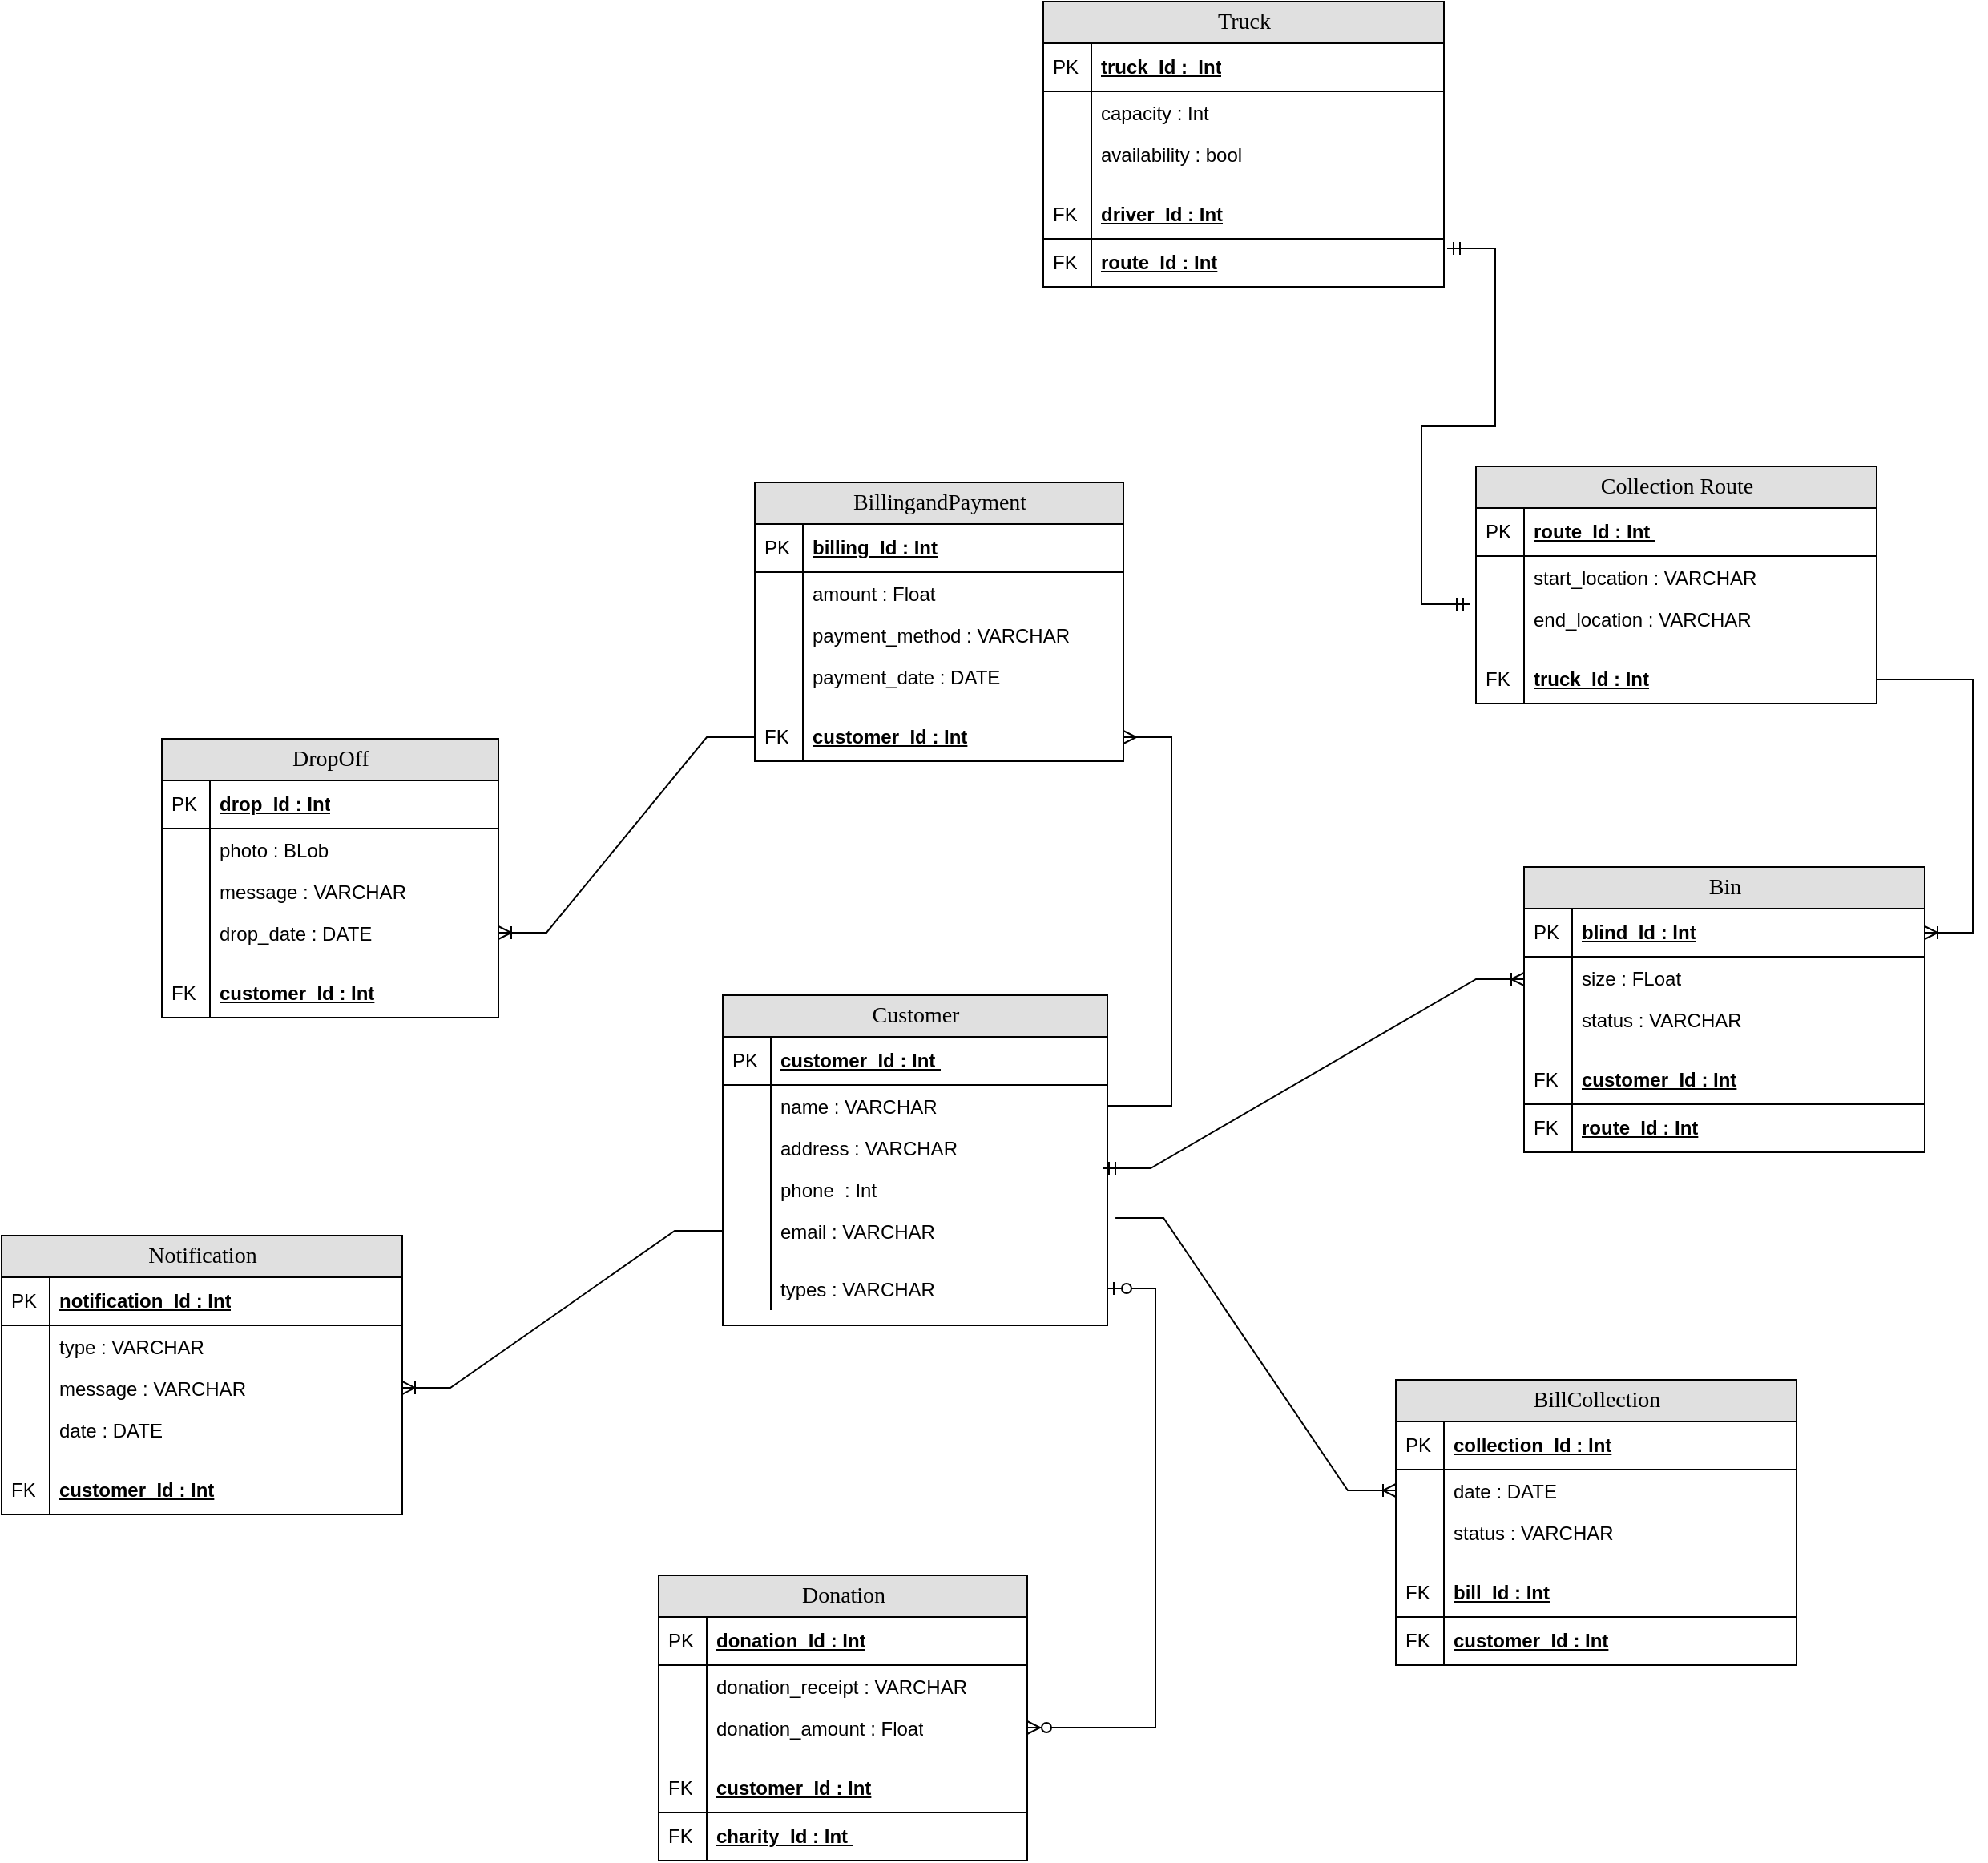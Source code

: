 <mxfile version="24.5.5" type="github">
  <diagram name="Page-1" id="e56a1550-8fbb-45ad-956c-1786394a9013">
    <mxGraphModel dx="1145" dy="1292" grid="1" gridSize="10" guides="1" tooltips="1" connect="1" arrows="1" fold="1" page="1" pageScale="1" pageWidth="1100" pageHeight="850" background="none" math="0" shadow="0">
      <root>
        <mxCell id="0" />
        <mxCell id="1" parent="0" />
        <mxCell id="2e49270ec7c68f3f-8" value="Donation" style="swimlane;html=1;fontStyle=0;childLayout=stackLayout;horizontal=1;startSize=26;fillColor=#e0e0e0;horizontalStack=0;resizeParent=1;resizeLast=0;collapsible=1;marginBottom=0;swimlaneFillColor=#ffffff;align=center;rounded=0;shadow=0;comic=0;labelBackgroundColor=none;strokeWidth=1;fontFamily=Verdana;fontSize=14;swimlaneLine=1;" parent="1" vertex="1">
          <mxGeometry x="1140" y="512" width="230" height="178" as="geometry" />
        </mxCell>
        <mxCell id="2e49270ec7c68f3f-9" value="donation_Id : Int" style="shape=partialRectangle;top=0;left=0;right=0;bottom=1;html=1;align=left;verticalAlign=middle;fillColor=none;spacingLeft=34;spacingRight=4;whiteSpace=wrap;overflow=hidden;rotatable=0;points=[[0,0.5],[1,0.5]];portConstraint=eastwest;dropTarget=0;fontStyle=5;" parent="2e49270ec7c68f3f-8" vertex="1">
          <mxGeometry y="26" width="230" height="30" as="geometry" />
        </mxCell>
        <mxCell id="2e49270ec7c68f3f-10" value="PK" style="shape=partialRectangle;top=0;left=0;bottom=0;html=1;fillColor=none;align=left;verticalAlign=middle;spacingLeft=4;spacingRight=4;whiteSpace=wrap;overflow=hidden;rotatable=0;points=[];portConstraint=eastwest;part=1;" parent="2e49270ec7c68f3f-9" vertex="1" connectable="0">
          <mxGeometry width="30" height="30" as="geometry" />
        </mxCell>
        <mxCell id="2e49270ec7c68f3f-11" value="donation_receipt : VARCHAR" style="shape=partialRectangle;top=0;left=0;right=0;bottom=0;html=1;align=left;verticalAlign=top;fillColor=none;spacingLeft=34;spacingRight=4;whiteSpace=wrap;overflow=hidden;rotatable=0;points=[[0,0.5],[1,0.5]];portConstraint=eastwest;dropTarget=0;" parent="2e49270ec7c68f3f-8" vertex="1">
          <mxGeometry y="56" width="230" height="26" as="geometry" />
        </mxCell>
        <mxCell id="2e49270ec7c68f3f-12" value="" style="shape=partialRectangle;top=0;left=0;bottom=0;html=1;fillColor=none;align=left;verticalAlign=top;spacingLeft=4;spacingRight=4;whiteSpace=wrap;overflow=hidden;rotatable=0;points=[];portConstraint=eastwest;part=1;" parent="2e49270ec7c68f3f-11" vertex="1" connectable="0">
          <mxGeometry width="30" height="26" as="geometry" />
        </mxCell>
        <mxCell id="2e49270ec7c68f3f-13" value="donation_amount : Float" style="shape=partialRectangle;top=0;left=0;right=0;bottom=0;html=1;align=left;verticalAlign=top;fillColor=none;spacingLeft=34;spacingRight=4;whiteSpace=wrap;overflow=hidden;rotatable=0;points=[[0,0.5],[1,0.5]];portConstraint=eastwest;dropTarget=0;" parent="2e49270ec7c68f3f-8" vertex="1">
          <mxGeometry y="82" width="230" height="26" as="geometry" />
        </mxCell>
        <mxCell id="2e49270ec7c68f3f-14" value="" style="shape=partialRectangle;top=0;left=0;bottom=0;html=1;fillColor=none;align=left;verticalAlign=top;spacingLeft=4;spacingRight=4;whiteSpace=wrap;overflow=hidden;rotatable=0;points=[];portConstraint=eastwest;part=1;" parent="2e49270ec7c68f3f-13" vertex="1" connectable="0">
          <mxGeometry width="30" height="26" as="geometry" />
        </mxCell>
        <mxCell id="2e49270ec7c68f3f-17" value="" style="shape=partialRectangle;top=0;left=0;right=0;bottom=0;html=1;align=left;verticalAlign=top;fillColor=none;spacingLeft=34;spacingRight=4;whiteSpace=wrap;overflow=hidden;rotatable=0;points=[[0,0.5],[1,0.5]];portConstraint=eastwest;dropTarget=0;" parent="2e49270ec7c68f3f-8" vertex="1">
          <mxGeometry y="108" width="230" height="10" as="geometry" />
        </mxCell>
        <mxCell id="2e49270ec7c68f3f-18" value="" style="shape=partialRectangle;top=0;left=0;bottom=0;html=1;fillColor=none;align=left;verticalAlign=top;spacingLeft=4;spacingRight=4;whiteSpace=wrap;overflow=hidden;rotatable=0;points=[];portConstraint=eastwest;part=1;" parent="2e49270ec7c68f3f-17" vertex="1" connectable="0">
          <mxGeometry width="30" height="10" as="geometry" />
        </mxCell>
        <mxCell id="yM8S6Dph4zKpKta7Ny1I-1" value="customer_Id : Int" style="shape=partialRectangle;top=0;left=0;right=0;bottom=1;html=1;align=left;verticalAlign=middle;fillColor=none;spacingLeft=34;spacingRight=4;whiteSpace=wrap;overflow=hidden;rotatable=0;points=[[0,0.5],[1,0.5]];portConstraint=eastwest;dropTarget=0;fontStyle=5;" parent="2e49270ec7c68f3f-8" vertex="1">
          <mxGeometry y="118" width="230" height="30" as="geometry" />
        </mxCell>
        <mxCell id="yM8S6Dph4zKpKta7Ny1I-2" value="FK" style="shape=partialRectangle;top=0;left=0;bottom=0;html=1;fillColor=none;align=left;verticalAlign=middle;spacingLeft=4;spacingRight=4;whiteSpace=wrap;overflow=hidden;rotatable=0;points=[];portConstraint=eastwest;part=1;" parent="yM8S6Dph4zKpKta7Ny1I-1" vertex="1" connectable="0">
          <mxGeometry width="30" height="30" as="geometry" />
        </mxCell>
        <mxCell id="yM8S6Dph4zKpKta7Ny1I-3" value="charity_Id : Int&amp;nbsp;" style="shape=partialRectangle;top=0;left=0;right=0;bottom=1;html=1;align=left;verticalAlign=middle;fillColor=none;spacingLeft=34;spacingRight=4;whiteSpace=wrap;overflow=hidden;rotatable=0;points=[[0,0.5],[1,0.5]];portConstraint=eastwest;dropTarget=0;fontStyle=5;" parent="2e49270ec7c68f3f-8" vertex="1">
          <mxGeometry y="148" width="230" height="30" as="geometry" />
        </mxCell>
        <mxCell id="yM8S6Dph4zKpKta7Ny1I-4" value="FK" style="shape=partialRectangle;top=0;left=0;bottom=0;html=1;fillColor=none;align=left;verticalAlign=middle;spacingLeft=4;spacingRight=4;whiteSpace=wrap;overflow=hidden;rotatable=0;points=[];portConstraint=eastwest;part=1;" parent="yM8S6Dph4zKpKta7Ny1I-3" vertex="1" connectable="0">
          <mxGeometry width="30" height="30" as="geometry" />
        </mxCell>
        <mxCell id="yM8S6Dph4zKpKta7Ny1I-20" value="Customer" style="swimlane;html=1;fontStyle=0;childLayout=stackLayout;horizontal=1;startSize=26;fillColor=#e0e0e0;horizontalStack=0;resizeParent=1;resizeLast=0;collapsible=1;marginBottom=0;swimlaneFillColor=#ffffff;align=center;rounded=0;shadow=0;comic=0;labelBackgroundColor=none;strokeWidth=1;fontFamily=Verdana;fontSize=14;swimlaneLine=1;" parent="1" vertex="1">
          <mxGeometry x="1180" y="150" width="240" height="206" as="geometry" />
        </mxCell>
        <mxCell id="yM8S6Dph4zKpKta7Ny1I-21" value="customer_Id : Int&amp;nbsp;" style="shape=partialRectangle;top=0;left=0;right=0;bottom=1;html=1;align=left;verticalAlign=middle;fillColor=none;spacingLeft=34;spacingRight=4;whiteSpace=wrap;overflow=hidden;rotatable=0;points=[[0,0.5],[1,0.5]];portConstraint=eastwest;dropTarget=0;fontStyle=5;" parent="yM8S6Dph4zKpKta7Ny1I-20" vertex="1">
          <mxGeometry y="26" width="240" height="30" as="geometry" />
        </mxCell>
        <mxCell id="yM8S6Dph4zKpKta7Ny1I-22" value="PK" style="shape=partialRectangle;top=0;left=0;bottom=0;html=1;fillColor=none;align=left;verticalAlign=middle;spacingLeft=4;spacingRight=4;whiteSpace=wrap;overflow=hidden;rotatable=0;points=[];portConstraint=eastwest;part=1;" parent="yM8S6Dph4zKpKta7Ny1I-21" vertex="1" connectable="0">
          <mxGeometry width="30" height="30" as="geometry" />
        </mxCell>
        <mxCell id="yM8S6Dph4zKpKta7Ny1I-23" value="name : VARCHAR" style="shape=partialRectangle;top=0;left=0;right=0;bottom=0;html=1;align=left;verticalAlign=top;fillColor=none;spacingLeft=34;spacingRight=4;whiteSpace=wrap;overflow=hidden;rotatable=0;points=[[0,0.5],[1,0.5]];portConstraint=eastwest;dropTarget=0;" parent="yM8S6Dph4zKpKta7Ny1I-20" vertex="1">
          <mxGeometry y="56" width="240" height="26" as="geometry" />
        </mxCell>
        <mxCell id="yM8S6Dph4zKpKta7Ny1I-24" value="" style="shape=partialRectangle;top=0;left=0;bottom=0;html=1;fillColor=none;align=left;verticalAlign=top;spacingLeft=4;spacingRight=4;whiteSpace=wrap;overflow=hidden;rotatable=0;points=[];portConstraint=eastwest;part=1;" parent="yM8S6Dph4zKpKta7Ny1I-23" vertex="1" connectable="0">
          <mxGeometry width="30" height="26" as="geometry" />
        </mxCell>
        <mxCell id="yM8S6Dph4zKpKta7Ny1I-25" value="address : VARCHAR" style="shape=partialRectangle;top=0;left=0;right=0;bottom=0;html=1;align=left;verticalAlign=top;fillColor=none;spacingLeft=34;spacingRight=4;whiteSpace=wrap;overflow=hidden;rotatable=0;points=[[0,0.5],[1,0.5]];portConstraint=eastwest;dropTarget=0;" parent="yM8S6Dph4zKpKta7Ny1I-20" vertex="1">
          <mxGeometry y="82" width="240" height="26" as="geometry" />
        </mxCell>
        <mxCell id="yM8S6Dph4zKpKta7Ny1I-26" value="" style="shape=partialRectangle;top=0;left=0;bottom=0;html=1;fillColor=none;align=left;verticalAlign=top;spacingLeft=4;spacingRight=4;whiteSpace=wrap;overflow=hidden;rotatable=0;points=[];portConstraint=eastwest;part=1;" parent="yM8S6Dph4zKpKta7Ny1I-25" vertex="1" connectable="0">
          <mxGeometry width="30" height="26" as="geometry" />
        </mxCell>
        <mxCell id="yM8S6Dph4zKpKta7Ny1I-33" value="phone&amp;nbsp; : Int" style="shape=partialRectangle;top=0;left=0;right=0;bottom=0;html=1;align=left;verticalAlign=top;fillColor=none;spacingLeft=34;spacingRight=4;whiteSpace=wrap;overflow=hidden;rotatable=0;points=[[0,0.5],[1,0.5]];portConstraint=eastwest;dropTarget=0;" parent="yM8S6Dph4zKpKta7Ny1I-20" vertex="1">
          <mxGeometry y="108" width="240" height="26" as="geometry" />
        </mxCell>
        <mxCell id="yM8S6Dph4zKpKta7Ny1I-34" value="" style="shape=partialRectangle;top=0;left=0;bottom=0;html=1;fillColor=none;align=left;verticalAlign=top;spacingLeft=4;spacingRight=4;whiteSpace=wrap;overflow=hidden;rotatable=0;points=[];portConstraint=eastwest;part=1;" parent="yM8S6Dph4zKpKta7Ny1I-33" vertex="1" connectable="0">
          <mxGeometry width="30" height="26" as="geometry" />
        </mxCell>
        <mxCell id="yM8S6Dph4zKpKta7Ny1I-35" value="email : VARCHAR" style="shape=partialRectangle;top=0;left=0;right=0;bottom=0;html=1;align=left;verticalAlign=top;fillColor=none;spacingLeft=34;spacingRight=4;whiteSpace=wrap;overflow=hidden;rotatable=0;points=[[0,0.5],[1,0.5]];portConstraint=eastwest;dropTarget=0;" parent="yM8S6Dph4zKpKta7Ny1I-20" vertex="1">
          <mxGeometry y="134" width="240" height="26" as="geometry" />
        </mxCell>
        <mxCell id="yM8S6Dph4zKpKta7Ny1I-36" value="" style="shape=partialRectangle;top=0;left=0;bottom=0;html=1;fillColor=none;align=left;verticalAlign=top;spacingLeft=4;spacingRight=4;whiteSpace=wrap;overflow=hidden;rotatable=0;points=[];portConstraint=eastwest;part=1;" parent="yM8S6Dph4zKpKta7Ny1I-35" vertex="1" connectable="0">
          <mxGeometry width="30" height="26" as="geometry" />
        </mxCell>
        <mxCell id="yM8S6Dph4zKpKta7Ny1I-27" value="" style="shape=partialRectangle;top=0;left=0;right=0;bottom=0;html=1;align=left;verticalAlign=top;fillColor=none;spacingLeft=34;spacingRight=4;whiteSpace=wrap;overflow=hidden;rotatable=0;points=[[0,0.5],[1,0.5]];portConstraint=eastwest;dropTarget=0;" parent="yM8S6Dph4zKpKta7Ny1I-20" vertex="1">
          <mxGeometry y="160" width="240" height="10" as="geometry" />
        </mxCell>
        <mxCell id="yM8S6Dph4zKpKta7Ny1I-28" value="" style="shape=partialRectangle;top=0;left=0;bottom=0;html=1;fillColor=none;align=left;verticalAlign=top;spacingLeft=4;spacingRight=4;whiteSpace=wrap;overflow=hidden;rotatable=0;points=[];portConstraint=eastwest;part=1;" parent="yM8S6Dph4zKpKta7Ny1I-27" vertex="1" connectable="0">
          <mxGeometry width="30" height="10" as="geometry" />
        </mxCell>
        <mxCell id="yM8S6Dph4zKpKta7Ny1I-37" value="types : VARCHAR" style="shape=partialRectangle;top=0;left=0;right=0;bottom=0;html=1;align=left;verticalAlign=top;fillColor=none;spacingLeft=34;spacingRight=4;whiteSpace=wrap;overflow=hidden;rotatable=0;points=[[0,0.5],[1,0.5]];portConstraint=eastwest;dropTarget=0;" parent="yM8S6Dph4zKpKta7Ny1I-20" vertex="1">
          <mxGeometry y="170" width="240" height="26" as="geometry" />
        </mxCell>
        <mxCell id="yM8S6Dph4zKpKta7Ny1I-38" value="" style="shape=partialRectangle;top=0;left=0;bottom=0;html=1;fillColor=none;align=left;verticalAlign=top;spacingLeft=4;spacingRight=4;whiteSpace=wrap;overflow=hidden;rotatable=0;points=[];portConstraint=eastwest;part=1;" parent="yM8S6Dph4zKpKta7Ny1I-37" vertex="1" connectable="0">
          <mxGeometry width="30" height="26" as="geometry" />
        </mxCell>
        <mxCell id="yM8S6Dph4zKpKta7Ny1I-39" value="Collection Route" style="swimlane;html=1;fontStyle=0;childLayout=stackLayout;horizontal=1;startSize=26;fillColor=#e0e0e0;horizontalStack=0;resizeParent=1;resizeLast=0;collapsible=1;marginBottom=0;swimlaneFillColor=#ffffff;align=center;rounded=0;shadow=0;comic=0;labelBackgroundColor=none;strokeWidth=1;fontFamily=Verdana;fontSize=14;swimlaneLine=1;" parent="1" vertex="1">
          <mxGeometry x="1650" y="-180" width="250" height="148" as="geometry" />
        </mxCell>
        <mxCell id="yM8S6Dph4zKpKta7Ny1I-40" value="route_Id : Int&amp;nbsp;" style="shape=partialRectangle;top=0;left=0;right=0;bottom=1;html=1;align=left;verticalAlign=middle;fillColor=none;spacingLeft=34;spacingRight=4;whiteSpace=wrap;overflow=hidden;rotatable=0;points=[[0,0.5],[1,0.5]];portConstraint=eastwest;dropTarget=0;fontStyle=5;" parent="yM8S6Dph4zKpKta7Ny1I-39" vertex="1">
          <mxGeometry y="26" width="250" height="30" as="geometry" />
        </mxCell>
        <mxCell id="yM8S6Dph4zKpKta7Ny1I-41" value="PK" style="shape=partialRectangle;top=0;left=0;bottom=0;html=1;fillColor=none;align=left;verticalAlign=middle;spacingLeft=4;spacingRight=4;whiteSpace=wrap;overflow=hidden;rotatable=0;points=[];portConstraint=eastwest;part=1;" parent="yM8S6Dph4zKpKta7Ny1I-40" vertex="1" connectable="0">
          <mxGeometry width="30" height="30" as="geometry" />
        </mxCell>
        <mxCell id="yM8S6Dph4zKpKta7Ny1I-42" value="start_location : VARCHAR" style="shape=partialRectangle;top=0;left=0;right=0;bottom=0;html=1;align=left;verticalAlign=top;fillColor=none;spacingLeft=34;spacingRight=4;whiteSpace=wrap;overflow=hidden;rotatable=0;points=[[0,0.5],[1,0.5]];portConstraint=eastwest;dropTarget=0;" parent="yM8S6Dph4zKpKta7Ny1I-39" vertex="1">
          <mxGeometry y="56" width="250" height="26" as="geometry" />
        </mxCell>
        <mxCell id="yM8S6Dph4zKpKta7Ny1I-43" value="" style="shape=partialRectangle;top=0;left=0;bottom=0;html=1;fillColor=none;align=left;verticalAlign=top;spacingLeft=4;spacingRight=4;whiteSpace=wrap;overflow=hidden;rotatable=0;points=[];portConstraint=eastwest;part=1;" parent="yM8S6Dph4zKpKta7Ny1I-42" vertex="1" connectable="0">
          <mxGeometry width="30" height="26" as="geometry" />
        </mxCell>
        <mxCell id="yM8S6Dph4zKpKta7Ny1I-44" value="end_location : VARCHAR" style="shape=partialRectangle;top=0;left=0;right=0;bottom=0;html=1;align=left;verticalAlign=top;fillColor=none;spacingLeft=34;spacingRight=4;whiteSpace=wrap;overflow=hidden;rotatable=0;points=[[0,0.5],[1,0.5]];portConstraint=eastwest;dropTarget=0;" parent="yM8S6Dph4zKpKta7Ny1I-39" vertex="1">
          <mxGeometry y="82" width="250" height="26" as="geometry" />
        </mxCell>
        <mxCell id="yM8S6Dph4zKpKta7Ny1I-45" value="" style="shape=partialRectangle;top=0;left=0;bottom=0;html=1;fillColor=none;align=left;verticalAlign=top;spacingLeft=4;spacingRight=4;whiteSpace=wrap;overflow=hidden;rotatable=0;points=[];portConstraint=eastwest;part=1;" parent="yM8S6Dph4zKpKta7Ny1I-44" vertex="1" connectable="0">
          <mxGeometry width="30" height="26" as="geometry" />
        </mxCell>
        <mxCell id="yM8S6Dph4zKpKta7Ny1I-50" value="" style="shape=partialRectangle;top=0;left=0;right=0;bottom=0;html=1;align=left;verticalAlign=top;fillColor=none;spacingLeft=34;spacingRight=4;whiteSpace=wrap;overflow=hidden;rotatable=0;points=[[0,0.5],[1,0.5]];portConstraint=eastwest;dropTarget=0;" parent="yM8S6Dph4zKpKta7Ny1I-39" vertex="1">
          <mxGeometry y="108" width="250" height="10" as="geometry" />
        </mxCell>
        <mxCell id="yM8S6Dph4zKpKta7Ny1I-51" value="" style="shape=partialRectangle;top=0;left=0;bottom=0;html=1;fillColor=none;align=left;verticalAlign=top;spacingLeft=4;spacingRight=4;whiteSpace=wrap;overflow=hidden;rotatable=0;points=[];portConstraint=eastwest;part=1;" parent="yM8S6Dph4zKpKta7Ny1I-50" vertex="1" connectable="0">
          <mxGeometry width="30" height="10" as="geometry" />
        </mxCell>
        <mxCell id="yM8S6Dph4zKpKta7Ny1I-54" value="truck_Id : Int" style="shape=partialRectangle;top=0;left=0;right=0;bottom=1;html=1;align=left;verticalAlign=middle;fillColor=none;spacingLeft=34;spacingRight=4;whiteSpace=wrap;overflow=hidden;rotatable=0;points=[[0,0.5],[1,0.5]];portConstraint=eastwest;dropTarget=0;fontStyle=5;" parent="yM8S6Dph4zKpKta7Ny1I-39" vertex="1">
          <mxGeometry y="118" width="250" height="30" as="geometry" />
        </mxCell>
        <mxCell id="yM8S6Dph4zKpKta7Ny1I-55" value="FK" style="shape=partialRectangle;top=0;left=0;bottom=0;html=1;fillColor=none;align=left;verticalAlign=middle;spacingLeft=4;spacingRight=4;whiteSpace=wrap;overflow=hidden;rotatable=0;points=[];portConstraint=eastwest;part=1;" parent="yM8S6Dph4zKpKta7Ny1I-54" vertex="1" connectable="0">
          <mxGeometry width="30" height="30" as="geometry" />
        </mxCell>
        <mxCell id="yM8S6Dph4zKpKta7Ny1I-56" value="Truck" style="swimlane;html=1;fontStyle=0;childLayout=stackLayout;horizontal=1;startSize=26;fillColor=#e0e0e0;horizontalStack=0;resizeParent=1;resizeLast=0;collapsible=1;marginBottom=0;swimlaneFillColor=#ffffff;align=center;rounded=0;shadow=0;comic=0;labelBackgroundColor=none;strokeWidth=1;fontFamily=Verdana;fontSize=14;swimlaneLine=1;" parent="1" vertex="1">
          <mxGeometry x="1380" y="-470" width="250" height="178" as="geometry" />
        </mxCell>
        <mxCell id="yM8S6Dph4zKpKta7Ny1I-57" value="truck_Id :&amp;nbsp; Int" style="shape=partialRectangle;top=0;left=0;right=0;bottom=1;html=1;align=left;verticalAlign=middle;fillColor=none;spacingLeft=34;spacingRight=4;whiteSpace=wrap;overflow=hidden;rotatable=0;points=[[0,0.5],[1,0.5]];portConstraint=eastwest;dropTarget=0;fontStyle=5;" parent="yM8S6Dph4zKpKta7Ny1I-56" vertex="1">
          <mxGeometry y="26" width="250" height="30" as="geometry" />
        </mxCell>
        <mxCell id="yM8S6Dph4zKpKta7Ny1I-58" value="PK" style="shape=partialRectangle;top=0;left=0;bottom=0;html=1;fillColor=none;align=left;verticalAlign=middle;spacingLeft=4;spacingRight=4;whiteSpace=wrap;overflow=hidden;rotatable=0;points=[];portConstraint=eastwest;part=1;" parent="yM8S6Dph4zKpKta7Ny1I-57" vertex="1" connectable="0">
          <mxGeometry width="30" height="30" as="geometry" />
        </mxCell>
        <mxCell id="yM8S6Dph4zKpKta7Ny1I-59" value="capacity : Int&amp;nbsp;" style="shape=partialRectangle;top=0;left=0;right=0;bottom=0;html=1;align=left;verticalAlign=top;fillColor=none;spacingLeft=34;spacingRight=4;whiteSpace=wrap;overflow=hidden;rotatable=0;points=[[0,0.5],[1,0.5]];portConstraint=eastwest;dropTarget=0;" parent="yM8S6Dph4zKpKta7Ny1I-56" vertex="1">
          <mxGeometry y="56" width="250" height="26" as="geometry" />
        </mxCell>
        <mxCell id="yM8S6Dph4zKpKta7Ny1I-60" value="" style="shape=partialRectangle;top=0;left=0;bottom=0;html=1;fillColor=none;align=left;verticalAlign=top;spacingLeft=4;spacingRight=4;whiteSpace=wrap;overflow=hidden;rotatable=0;points=[];portConstraint=eastwest;part=1;" parent="yM8S6Dph4zKpKta7Ny1I-59" vertex="1" connectable="0">
          <mxGeometry width="30" height="26" as="geometry" />
        </mxCell>
        <mxCell id="yM8S6Dph4zKpKta7Ny1I-61" value="availability : bool" style="shape=partialRectangle;top=0;left=0;right=0;bottom=0;html=1;align=left;verticalAlign=top;fillColor=none;spacingLeft=34;spacingRight=4;whiteSpace=wrap;overflow=hidden;rotatable=0;points=[[0,0.5],[1,0.5]];portConstraint=eastwest;dropTarget=0;" parent="yM8S6Dph4zKpKta7Ny1I-56" vertex="1">
          <mxGeometry y="82" width="250" height="26" as="geometry" />
        </mxCell>
        <mxCell id="yM8S6Dph4zKpKta7Ny1I-62" value="" style="shape=partialRectangle;top=0;left=0;bottom=0;html=1;fillColor=none;align=left;verticalAlign=top;spacingLeft=4;spacingRight=4;whiteSpace=wrap;overflow=hidden;rotatable=0;points=[];portConstraint=eastwest;part=1;" parent="yM8S6Dph4zKpKta7Ny1I-61" vertex="1" connectable="0">
          <mxGeometry width="30" height="26" as="geometry" />
        </mxCell>
        <mxCell id="yM8S6Dph4zKpKta7Ny1I-67" value="" style="shape=partialRectangle;top=0;left=0;right=0;bottom=0;html=1;align=left;verticalAlign=top;fillColor=none;spacingLeft=34;spacingRight=4;whiteSpace=wrap;overflow=hidden;rotatable=0;points=[[0,0.5],[1,0.5]];portConstraint=eastwest;dropTarget=0;" parent="yM8S6Dph4zKpKta7Ny1I-56" vertex="1">
          <mxGeometry y="108" width="250" height="10" as="geometry" />
        </mxCell>
        <mxCell id="yM8S6Dph4zKpKta7Ny1I-68" value="" style="shape=partialRectangle;top=0;left=0;bottom=0;html=1;fillColor=none;align=left;verticalAlign=top;spacingLeft=4;spacingRight=4;whiteSpace=wrap;overflow=hidden;rotatable=0;points=[];portConstraint=eastwest;part=1;" parent="yM8S6Dph4zKpKta7Ny1I-67" vertex="1" connectable="0">
          <mxGeometry width="30" height="10" as="geometry" />
        </mxCell>
        <mxCell id="yM8S6Dph4zKpKta7Ny1I-71" value="driver_Id : Int" style="shape=partialRectangle;top=0;left=0;right=0;bottom=1;html=1;align=left;verticalAlign=middle;fillColor=none;spacingLeft=34;spacingRight=4;whiteSpace=wrap;overflow=hidden;rotatable=0;points=[[0,0.5],[1,0.5]];portConstraint=eastwest;dropTarget=0;fontStyle=5;" parent="yM8S6Dph4zKpKta7Ny1I-56" vertex="1">
          <mxGeometry y="118" width="250" height="30" as="geometry" />
        </mxCell>
        <mxCell id="yM8S6Dph4zKpKta7Ny1I-72" value="FK" style="shape=partialRectangle;top=0;left=0;bottom=0;html=1;fillColor=none;align=left;verticalAlign=middle;spacingLeft=4;spacingRight=4;whiteSpace=wrap;overflow=hidden;rotatable=0;points=[];portConstraint=eastwest;part=1;" parent="yM8S6Dph4zKpKta7Ny1I-71" vertex="1" connectable="0">
          <mxGeometry width="30" height="30" as="geometry" />
        </mxCell>
        <mxCell id="yM8S6Dph4zKpKta7Ny1I-73" value="route_Id : Int" style="shape=partialRectangle;top=0;left=0;right=0;bottom=1;html=1;align=left;verticalAlign=middle;fillColor=none;spacingLeft=34;spacingRight=4;whiteSpace=wrap;overflow=hidden;rotatable=0;points=[[0,0.5],[1,0.5]];portConstraint=eastwest;dropTarget=0;fontStyle=5;" parent="yM8S6Dph4zKpKta7Ny1I-56" vertex="1">
          <mxGeometry y="148" width="250" height="30" as="geometry" />
        </mxCell>
        <mxCell id="yM8S6Dph4zKpKta7Ny1I-74" value="FK" style="shape=partialRectangle;top=0;left=0;bottom=0;html=1;fillColor=none;align=left;verticalAlign=middle;spacingLeft=4;spacingRight=4;whiteSpace=wrap;overflow=hidden;rotatable=0;points=[];portConstraint=eastwest;part=1;" parent="yM8S6Dph4zKpKta7Ny1I-73" vertex="1" connectable="0">
          <mxGeometry width="30" height="30" as="geometry" />
        </mxCell>
        <mxCell id="yM8S6Dph4zKpKta7Ny1I-75" value="DropOff" style="swimlane;html=1;fontStyle=0;childLayout=stackLayout;horizontal=1;startSize=26;fillColor=#e0e0e0;horizontalStack=0;resizeParent=1;resizeLast=0;collapsible=1;marginBottom=0;swimlaneFillColor=#ffffff;align=center;rounded=0;shadow=0;comic=0;labelBackgroundColor=none;strokeWidth=1;fontFamily=Verdana;fontSize=14;swimlaneLine=1;" parent="1" vertex="1">
          <mxGeometry x="830" y="-10" width="210" height="174" as="geometry" />
        </mxCell>
        <mxCell id="yM8S6Dph4zKpKta7Ny1I-76" value="drop_Id : Int" style="shape=partialRectangle;top=0;left=0;right=0;bottom=1;html=1;align=left;verticalAlign=middle;fillColor=none;spacingLeft=34;spacingRight=4;whiteSpace=wrap;overflow=hidden;rotatable=0;points=[[0,0.5],[1,0.5]];portConstraint=eastwest;dropTarget=0;fontStyle=5;" parent="yM8S6Dph4zKpKta7Ny1I-75" vertex="1">
          <mxGeometry y="26" width="210" height="30" as="geometry" />
        </mxCell>
        <mxCell id="yM8S6Dph4zKpKta7Ny1I-77" value="PK" style="shape=partialRectangle;top=0;left=0;bottom=0;html=1;fillColor=none;align=left;verticalAlign=middle;spacingLeft=4;spacingRight=4;whiteSpace=wrap;overflow=hidden;rotatable=0;points=[];portConstraint=eastwest;part=1;" parent="yM8S6Dph4zKpKta7Ny1I-76" vertex="1" connectable="0">
          <mxGeometry width="30" height="30" as="geometry" />
        </mxCell>
        <mxCell id="yM8S6Dph4zKpKta7Ny1I-78" value="photo : BLob" style="shape=partialRectangle;top=0;left=0;right=0;bottom=0;html=1;align=left;verticalAlign=top;fillColor=none;spacingLeft=34;spacingRight=4;whiteSpace=wrap;overflow=hidden;rotatable=0;points=[[0,0.5],[1,0.5]];portConstraint=eastwest;dropTarget=0;" parent="yM8S6Dph4zKpKta7Ny1I-75" vertex="1">
          <mxGeometry y="56" width="210" height="26" as="geometry" />
        </mxCell>
        <mxCell id="yM8S6Dph4zKpKta7Ny1I-79" value="" style="shape=partialRectangle;top=0;left=0;bottom=0;html=1;fillColor=none;align=left;verticalAlign=top;spacingLeft=4;spacingRight=4;whiteSpace=wrap;overflow=hidden;rotatable=0;points=[];portConstraint=eastwest;part=1;" parent="yM8S6Dph4zKpKta7Ny1I-78" vertex="1" connectable="0">
          <mxGeometry width="30" height="26" as="geometry" />
        </mxCell>
        <mxCell id="yM8S6Dph4zKpKta7Ny1I-80" value="message : VARCHAR" style="shape=partialRectangle;top=0;left=0;right=0;bottom=0;html=1;align=left;verticalAlign=top;fillColor=none;spacingLeft=34;spacingRight=4;whiteSpace=wrap;overflow=hidden;rotatable=0;points=[[0,0.5],[1,0.5]];portConstraint=eastwest;dropTarget=0;" parent="yM8S6Dph4zKpKta7Ny1I-75" vertex="1">
          <mxGeometry y="82" width="210" height="26" as="geometry" />
        </mxCell>
        <mxCell id="yM8S6Dph4zKpKta7Ny1I-81" value="" style="shape=partialRectangle;top=0;left=0;bottom=0;html=1;fillColor=none;align=left;verticalAlign=top;spacingLeft=4;spacingRight=4;whiteSpace=wrap;overflow=hidden;rotatable=0;points=[];portConstraint=eastwest;part=1;" parent="yM8S6Dph4zKpKta7Ny1I-80" vertex="1" connectable="0">
          <mxGeometry width="30" height="26" as="geometry" />
        </mxCell>
        <mxCell id="yM8S6Dph4zKpKta7Ny1I-88" value="drop_date : DATE" style="shape=partialRectangle;top=0;left=0;right=0;bottom=0;html=1;align=left;verticalAlign=top;fillColor=none;spacingLeft=34;spacingRight=4;whiteSpace=wrap;overflow=hidden;rotatable=0;points=[[0,0.5],[1,0.5]];portConstraint=eastwest;dropTarget=0;" parent="yM8S6Dph4zKpKta7Ny1I-75" vertex="1">
          <mxGeometry y="108" width="210" height="26" as="geometry" />
        </mxCell>
        <mxCell id="yM8S6Dph4zKpKta7Ny1I-89" value="" style="shape=partialRectangle;top=0;left=0;bottom=0;html=1;fillColor=none;align=left;verticalAlign=top;spacingLeft=4;spacingRight=4;whiteSpace=wrap;overflow=hidden;rotatable=0;points=[];portConstraint=eastwest;part=1;" parent="yM8S6Dph4zKpKta7Ny1I-88" vertex="1" connectable="0">
          <mxGeometry width="30" height="26" as="geometry" />
        </mxCell>
        <mxCell id="yM8S6Dph4zKpKta7Ny1I-82" value="" style="shape=partialRectangle;top=0;left=0;right=0;bottom=0;html=1;align=left;verticalAlign=top;fillColor=none;spacingLeft=34;spacingRight=4;whiteSpace=wrap;overflow=hidden;rotatable=0;points=[[0,0.5],[1,0.5]];portConstraint=eastwest;dropTarget=0;" parent="yM8S6Dph4zKpKta7Ny1I-75" vertex="1">
          <mxGeometry y="134" width="210" height="10" as="geometry" />
        </mxCell>
        <mxCell id="yM8S6Dph4zKpKta7Ny1I-83" value="" style="shape=partialRectangle;top=0;left=0;bottom=0;html=1;fillColor=none;align=left;verticalAlign=top;spacingLeft=4;spacingRight=4;whiteSpace=wrap;overflow=hidden;rotatable=0;points=[];portConstraint=eastwest;part=1;" parent="yM8S6Dph4zKpKta7Ny1I-82" vertex="1" connectable="0">
          <mxGeometry width="30" height="10" as="geometry" />
        </mxCell>
        <mxCell id="yM8S6Dph4zKpKta7Ny1I-84" value="customer_Id : Int" style="shape=partialRectangle;top=0;left=0;right=0;bottom=1;html=1;align=left;verticalAlign=middle;fillColor=none;spacingLeft=34;spacingRight=4;whiteSpace=wrap;overflow=hidden;rotatable=0;points=[[0,0.5],[1,0.5]];portConstraint=eastwest;dropTarget=0;fontStyle=5;" parent="yM8S6Dph4zKpKta7Ny1I-75" vertex="1">
          <mxGeometry y="144" width="210" height="30" as="geometry" />
        </mxCell>
        <mxCell id="yM8S6Dph4zKpKta7Ny1I-85" value="FK" style="shape=partialRectangle;top=0;left=0;bottom=0;html=1;fillColor=none;align=left;verticalAlign=middle;spacingLeft=4;spacingRight=4;whiteSpace=wrap;overflow=hidden;rotatable=0;points=[];portConstraint=eastwest;part=1;" parent="yM8S6Dph4zKpKta7Ny1I-84" vertex="1" connectable="0">
          <mxGeometry width="30" height="30" as="geometry" />
        </mxCell>
        <mxCell id="yM8S6Dph4zKpKta7Ny1I-90" value="Bin" style="swimlane;html=1;fontStyle=0;childLayout=stackLayout;horizontal=1;startSize=26;fillColor=#e0e0e0;horizontalStack=0;resizeParent=1;resizeLast=0;collapsible=1;marginBottom=0;swimlaneFillColor=#ffffff;align=center;rounded=0;shadow=0;comic=0;labelBackgroundColor=none;strokeWidth=1;fontFamily=Verdana;fontSize=14;swimlaneLine=1;" parent="1" vertex="1">
          <mxGeometry x="1680" y="70" width="250" height="178" as="geometry" />
        </mxCell>
        <mxCell id="yM8S6Dph4zKpKta7Ny1I-91" value="blind_Id : Int" style="shape=partialRectangle;top=0;left=0;right=0;bottom=1;html=1;align=left;verticalAlign=middle;fillColor=none;spacingLeft=34;spacingRight=4;whiteSpace=wrap;overflow=hidden;rotatable=0;points=[[0,0.5],[1,0.5]];portConstraint=eastwest;dropTarget=0;fontStyle=5;" parent="yM8S6Dph4zKpKta7Ny1I-90" vertex="1">
          <mxGeometry y="26" width="250" height="30" as="geometry" />
        </mxCell>
        <mxCell id="yM8S6Dph4zKpKta7Ny1I-92" value="PK" style="shape=partialRectangle;top=0;left=0;bottom=0;html=1;fillColor=none;align=left;verticalAlign=middle;spacingLeft=4;spacingRight=4;whiteSpace=wrap;overflow=hidden;rotatable=0;points=[];portConstraint=eastwest;part=1;" parent="yM8S6Dph4zKpKta7Ny1I-91" vertex="1" connectable="0">
          <mxGeometry width="30" height="30" as="geometry" />
        </mxCell>
        <mxCell id="yM8S6Dph4zKpKta7Ny1I-93" value="size : FLoat" style="shape=partialRectangle;top=0;left=0;right=0;bottom=0;html=1;align=left;verticalAlign=top;fillColor=none;spacingLeft=34;spacingRight=4;whiteSpace=wrap;overflow=hidden;rotatable=0;points=[[0,0.5],[1,0.5]];portConstraint=eastwest;dropTarget=0;" parent="yM8S6Dph4zKpKta7Ny1I-90" vertex="1">
          <mxGeometry y="56" width="250" height="26" as="geometry" />
        </mxCell>
        <mxCell id="yM8S6Dph4zKpKta7Ny1I-94" value="" style="shape=partialRectangle;top=0;left=0;bottom=0;html=1;fillColor=none;align=left;verticalAlign=top;spacingLeft=4;spacingRight=4;whiteSpace=wrap;overflow=hidden;rotatable=0;points=[];portConstraint=eastwest;part=1;" parent="yM8S6Dph4zKpKta7Ny1I-93" vertex="1" connectable="0">
          <mxGeometry width="30" height="26" as="geometry" />
        </mxCell>
        <mxCell id="yM8S6Dph4zKpKta7Ny1I-95" value="status : VARCHAR" style="shape=partialRectangle;top=0;left=0;right=0;bottom=0;html=1;align=left;verticalAlign=top;fillColor=none;spacingLeft=34;spacingRight=4;whiteSpace=wrap;overflow=hidden;rotatable=0;points=[[0,0.5],[1,0.5]];portConstraint=eastwest;dropTarget=0;" parent="yM8S6Dph4zKpKta7Ny1I-90" vertex="1">
          <mxGeometry y="82" width="250" height="26" as="geometry" />
        </mxCell>
        <mxCell id="yM8S6Dph4zKpKta7Ny1I-96" value="" style="shape=partialRectangle;top=0;left=0;bottom=0;html=1;fillColor=none;align=left;verticalAlign=top;spacingLeft=4;spacingRight=4;whiteSpace=wrap;overflow=hidden;rotatable=0;points=[];portConstraint=eastwest;part=1;" parent="yM8S6Dph4zKpKta7Ny1I-95" vertex="1" connectable="0">
          <mxGeometry width="30" height="26" as="geometry" />
        </mxCell>
        <mxCell id="yM8S6Dph4zKpKta7Ny1I-99" value="" style="shape=partialRectangle;top=0;left=0;right=0;bottom=0;html=1;align=left;verticalAlign=top;fillColor=none;spacingLeft=34;spacingRight=4;whiteSpace=wrap;overflow=hidden;rotatable=0;points=[[0,0.5],[1,0.5]];portConstraint=eastwest;dropTarget=0;" parent="yM8S6Dph4zKpKta7Ny1I-90" vertex="1">
          <mxGeometry y="108" width="250" height="10" as="geometry" />
        </mxCell>
        <mxCell id="yM8S6Dph4zKpKta7Ny1I-100" value="" style="shape=partialRectangle;top=0;left=0;bottom=0;html=1;fillColor=none;align=left;verticalAlign=top;spacingLeft=4;spacingRight=4;whiteSpace=wrap;overflow=hidden;rotatable=0;points=[];portConstraint=eastwest;part=1;" parent="yM8S6Dph4zKpKta7Ny1I-99" vertex="1" connectable="0">
          <mxGeometry width="30" height="10" as="geometry" />
        </mxCell>
        <mxCell id="yM8S6Dph4zKpKta7Ny1I-101" value="customer_Id : Int" style="shape=partialRectangle;top=0;left=0;right=0;bottom=1;html=1;align=left;verticalAlign=middle;fillColor=none;spacingLeft=34;spacingRight=4;whiteSpace=wrap;overflow=hidden;rotatable=0;points=[[0,0.5],[1,0.5]];portConstraint=eastwest;dropTarget=0;fontStyle=5;" parent="yM8S6Dph4zKpKta7Ny1I-90" vertex="1">
          <mxGeometry y="118" width="250" height="30" as="geometry" />
        </mxCell>
        <mxCell id="yM8S6Dph4zKpKta7Ny1I-102" value="FK" style="shape=partialRectangle;top=0;left=0;bottom=0;html=1;fillColor=none;align=left;verticalAlign=middle;spacingLeft=4;spacingRight=4;whiteSpace=wrap;overflow=hidden;rotatable=0;points=[];portConstraint=eastwest;part=1;" parent="yM8S6Dph4zKpKta7Ny1I-101" vertex="1" connectable="0">
          <mxGeometry width="30" height="30" as="geometry" />
        </mxCell>
        <mxCell id="yM8S6Dph4zKpKta7Ny1I-103" value="route_Id : Int" style="shape=partialRectangle;top=0;left=0;right=0;bottom=1;html=1;align=left;verticalAlign=middle;fillColor=none;spacingLeft=34;spacingRight=4;whiteSpace=wrap;overflow=hidden;rotatable=0;points=[[0,0.5],[1,0.5]];portConstraint=eastwest;dropTarget=0;fontStyle=5;" parent="yM8S6Dph4zKpKta7Ny1I-90" vertex="1">
          <mxGeometry y="148" width="250" height="30" as="geometry" />
        </mxCell>
        <mxCell id="yM8S6Dph4zKpKta7Ny1I-104" value="FK" style="shape=partialRectangle;top=0;left=0;bottom=0;html=1;fillColor=none;align=left;verticalAlign=middle;spacingLeft=4;spacingRight=4;whiteSpace=wrap;overflow=hidden;rotatable=0;points=[];portConstraint=eastwest;part=1;" parent="yM8S6Dph4zKpKta7Ny1I-103" vertex="1" connectable="0">
          <mxGeometry width="30" height="30" as="geometry" />
        </mxCell>
        <mxCell id="yM8S6Dph4zKpKta7Ny1I-105" value="BillingandPayment" style="swimlane;html=1;fontStyle=0;childLayout=stackLayout;horizontal=1;startSize=26;fillColor=#e0e0e0;horizontalStack=0;resizeParent=1;resizeLast=0;collapsible=1;marginBottom=0;swimlaneFillColor=#ffffff;align=center;rounded=0;shadow=0;comic=0;labelBackgroundColor=none;strokeWidth=1;fontFamily=Verdana;fontSize=14;swimlaneLine=1;" parent="1" vertex="1">
          <mxGeometry x="1200" y="-170" width="230" height="174" as="geometry" />
        </mxCell>
        <mxCell id="yM8S6Dph4zKpKta7Ny1I-106" value="billing_Id : Int" style="shape=partialRectangle;top=0;left=0;right=0;bottom=1;html=1;align=left;verticalAlign=middle;fillColor=none;spacingLeft=34;spacingRight=4;whiteSpace=wrap;overflow=hidden;rotatable=0;points=[[0,0.5],[1,0.5]];portConstraint=eastwest;dropTarget=0;fontStyle=5;" parent="yM8S6Dph4zKpKta7Ny1I-105" vertex="1">
          <mxGeometry y="26" width="230" height="30" as="geometry" />
        </mxCell>
        <mxCell id="yM8S6Dph4zKpKta7Ny1I-107" value="PK" style="shape=partialRectangle;top=0;left=0;bottom=0;html=1;fillColor=none;align=left;verticalAlign=middle;spacingLeft=4;spacingRight=4;whiteSpace=wrap;overflow=hidden;rotatable=0;points=[];portConstraint=eastwest;part=1;" parent="yM8S6Dph4zKpKta7Ny1I-106" vertex="1" connectable="0">
          <mxGeometry width="30" height="30" as="geometry" />
        </mxCell>
        <mxCell id="yM8S6Dph4zKpKta7Ny1I-108" value="amount : Float" style="shape=partialRectangle;top=0;left=0;right=0;bottom=0;html=1;align=left;verticalAlign=top;fillColor=none;spacingLeft=34;spacingRight=4;whiteSpace=wrap;overflow=hidden;rotatable=0;points=[[0,0.5],[1,0.5]];portConstraint=eastwest;dropTarget=0;" parent="yM8S6Dph4zKpKta7Ny1I-105" vertex="1">
          <mxGeometry y="56" width="230" height="26" as="geometry" />
        </mxCell>
        <mxCell id="yM8S6Dph4zKpKta7Ny1I-109" value="" style="shape=partialRectangle;top=0;left=0;bottom=0;html=1;fillColor=none;align=left;verticalAlign=top;spacingLeft=4;spacingRight=4;whiteSpace=wrap;overflow=hidden;rotatable=0;points=[];portConstraint=eastwest;part=1;" parent="yM8S6Dph4zKpKta7Ny1I-108" vertex="1" connectable="0">
          <mxGeometry width="30" height="26" as="geometry" />
        </mxCell>
        <mxCell id="yM8S6Dph4zKpKta7Ny1I-110" value="payment_method : VARCHAR" style="shape=partialRectangle;top=0;left=0;right=0;bottom=0;html=1;align=left;verticalAlign=top;fillColor=none;spacingLeft=34;spacingRight=4;whiteSpace=wrap;overflow=hidden;rotatable=0;points=[[0,0.5],[1,0.5]];portConstraint=eastwest;dropTarget=0;" parent="yM8S6Dph4zKpKta7Ny1I-105" vertex="1">
          <mxGeometry y="82" width="230" height="26" as="geometry" />
        </mxCell>
        <mxCell id="yM8S6Dph4zKpKta7Ny1I-111" value="" style="shape=partialRectangle;top=0;left=0;bottom=0;html=1;fillColor=none;align=left;verticalAlign=top;spacingLeft=4;spacingRight=4;whiteSpace=wrap;overflow=hidden;rotatable=0;points=[];portConstraint=eastwest;part=1;" parent="yM8S6Dph4zKpKta7Ny1I-110" vertex="1" connectable="0">
          <mxGeometry width="30" height="26" as="geometry" />
        </mxCell>
        <mxCell id="yM8S6Dph4zKpKta7Ny1I-118" value="payment_date : DATE" style="shape=partialRectangle;top=0;left=0;right=0;bottom=0;html=1;align=left;verticalAlign=top;fillColor=none;spacingLeft=34;spacingRight=4;whiteSpace=wrap;overflow=hidden;rotatable=0;points=[[0,0.5],[1,0.5]];portConstraint=eastwest;dropTarget=0;" parent="yM8S6Dph4zKpKta7Ny1I-105" vertex="1">
          <mxGeometry y="108" width="230" height="26" as="geometry" />
        </mxCell>
        <mxCell id="yM8S6Dph4zKpKta7Ny1I-119" value="" style="shape=partialRectangle;top=0;left=0;bottom=0;html=1;fillColor=none;align=left;verticalAlign=top;spacingLeft=4;spacingRight=4;whiteSpace=wrap;overflow=hidden;rotatable=0;points=[];portConstraint=eastwest;part=1;" parent="yM8S6Dph4zKpKta7Ny1I-118" vertex="1" connectable="0">
          <mxGeometry width="30" height="26" as="geometry" />
        </mxCell>
        <mxCell id="yM8S6Dph4zKpKta7Ny1I-112" value="" style="shape=partialRectangle;top=0;left=0;right=0;bottom=0;html=1;align=left;verticalAlign=top;fillColor=none;spacingLeft=34;spacingRight=4;whiteSpace=wrap;overflow=hidden;rotatable=0;points=[[0,0.5],[1,0.5]];portConstraint=eastwest;dropTarget=0;" parent="yM8S6Dph4zKpKta7Ny1I-105" vertex="1">
          <mxGeometry y="134" width="230" height="10" as="geometry" />
        </mxCell>
        <mxCell id="yM8S6Dph4zKpKta7Ny1I-113" value="" style="shape=partialRectangle;top=0;left=0;bottom=0;html=1;fillColor=none;align=left;verticalAlign=top;spacingLeft=4;spacingRight=4;whiteSpace=wrap;overflow=hidden;rotatable=0;points=[];portConstraint=eastwest;part=1;" parent="yM8S6Dph4zKpKta7Ny1I-112" vertex="1" connectable="0">
          <mxGeometry width="30" height="10" as="geometry" />
        </mxCell>
        <mxCell id="yM8S6Dph4zKpKta7Ny1I-114" value="customer_Id : Int" style="shape=partialRectangle;top=0;left=0;right=0;bottom=1;html=1;align=left;verticalAlign=middle;fillColor=none;spacingLeft=34;spacingRight=4;whiteSpace=wrap;overflow=hidden;rotatable=0;points=[[0,0.5],[1,0.5]];portConstraint=eastwest;dropTarget=0;fontStyle=5;" parent="yM8S6Dph4zKpKta7Ny1I-105" vertex="1">
          <mxGeometry y="144" width="230" height="30" as="geometry" />
        </mxCell>
        <mxCell id="yM8S6Dph4zKpKta7Ny1I-115" value="FK" style="shape=partialRectangle;top=0;left=0;bottom=0;html=1;fillColor=none;align=left;verticalAlign=middle;spacingLeft=4;spacingRight=4;whiteSpace=wrap;overflow=hidden;rotatable=0;points=[];portConstraint=eastwest;part=1;" parent="yM8S6Dph4zKpKta7Ny1I-114" vertex="1" connectable="0">
          <mxGeometry width="30" height="30" as="geometry" />
        </mxCell>
        <mxCell id="yM8S6Dph4zKpKta7Ny1I-120" value="Notification" style="swimlane;html=1;fontStyle=0;childLayout=stackLayout;horizontal=1;startSize=26;fillColor=#e0e0e0;horizontalStack=0;resizeParent=1;resizeLast=0;collapsible=1;marginBottom=0;swimlaneFillColor=#ffffff;align=center;rounded=0;shadow=0;comic=0;labelBackgroundColor=none;strokeWidth=1;fontFamily=Verdana;fontSize=14;swimlaneLine=1;" parent="1" vertex="1">
          <mxGeometry x="730" y="300" width="250" height="174" as="geometry" />
        </mxCell>
        <mxCell id="yM8S6Dph4zKpKta7Ny1I-121" value="notification_Id : Int" style="shape=partialRectangle;top=0;left=0;right=0;bottom=1;html=1;align=left;verticalAlign=middle;fillColor=none;spacingLeft=34;spacingRight=4;whiteSpace=wrap;overflow=hidden;rotatable=0;points=[[0,0.5],[1,0.5]];portConstraint=eastwest;dropTarget=0;fontStyle=5;" parent="yM8S6Dph4zKpKta7Ny1I-120" vertex="1">
          <mxGeometry y="26" width="250" height="30" as="geometry" />
        </mxCell>
        <mxCell id="yM8S6Dph4zKpKta7Ny1I-122" value="PK" style="shape=partialRectangle;top=0;left=0;bottom=0;html=1;fillColor=none;align=left;verticalAlign=middle;spacingLeft=4;spacingRight=4;whiteSpace=wrap;overflow=hidden;rotatable=0;points=[];portConstraint=eastwest;part=1;" parent="yM8S6Dph4zKpKta7Ny1I-121" vertex="1" connectable="0">
          <mxGeometry width="30" height="30" as="geometry" />
        </mxCell>
        <mxCell id="yM8S6Dph4zKpKta7Ny1I-123" value="type : VARCHAR" style="shape=partialRectangle;top=0;left=0;right=0;bottom=0;html=1;align=left;verticalAlign=top;fillColor=none;spacingLeft=34;spacingRight=4;whiteSpace=wrap;overflow=hidden;rotatable=0;points=[[0,0.5],[1,0.5]];portConstraint=eastwest;dropTarget=0;" parent="yM8S6Dph4zKpKta7Ny1I-120" vertex="1">
          <mxGeometry y="56" width="250" height="26" as="geometry" />
        </mxCell>
        <mxCell id="yM8S6Dph4zKpKta7Ny1I-124" value="" style="shape=partialRectangle;top=0;left=0;bottom=0;html=1;fillColor=none;align=left;verticalAlign=top;spacingLeft=4;spacingRight=4;whiteSpace=wrap;overflow=hidden;rotatable=0;points=[];portConstraint=eastwest;part=1;" parent="yM8S6Dph4zKpKta7Ny1I-123" vertex="1" connectable="0">
          <mxGeometry width="30" height="26" as="geometry" />
        </mxCell>
        <mxCell id="yM8S6Dph4zKpKta7Ny1I-125" value="message : VARCHAR" style="shape=partialRectangle;top=0;left=0;right=0;bottom=0;html=1;align=left;verticalAlign=top;fillColor=none;spacingLeft=34;spacingRight=4;whiteSpace=wrap;overflow=hidden;rotatable=0;points=[[0,0.5],[1,0.5]];portConstraint=eastwest;dropTarget=0;" parent="yM8S6Dph4zKpKta7Ny1I-120" vertex="1">
          <mxGeometry y="82" width="250" height="26" as="geometry" />
        </mxCell>
        <mxCell id="yM8S6Dph4zKpKta7Ny1I-126" value="" style="shape=partialRectangle;top=0;left=0;bottom=0;html=1;fillColor=none;align=left;verticalAlign=top;spacingLeft=4;spacingRight=4;whiteSpace=wrap;overflow=hidden;rotatable=0;points=[];portConstraint=eastwest;part=1;" parent="yM8S6Dph4zKpKta7Ny1I-125" vertex="1" connectable="0">
          <mxGeometry width="30" height="26" as="geometry" />
        </mxCell>
        <mxCell id="yM8S6Dph4zKpKta7Ny1I-133" value="date : DATE" style="shape=partialRectangle;top=0;left=0;right=0;bottom=0;html=1;align=left;verticalAlign=top;fillColor=none;spacingLeft=34;spacingRight=4;whiteSpace=wrap;overflow=hidden;rotatable=0;points=[[0,0.5],[1,0.5]];portConstraint=eastwest;dropTarget=0;" parent="yM8S6Dph4zKpKta7Ny1I-120" vertex="1">
          <mxGeometry y="108" width="250" height="26" as="geometry" />
        </mxCell>
        <mxCell id="yM8S6Dph4zKpKta7Ny1I-134" value="" style="shape=partialRectangle;top=0;left=0;bottom=0;html=1;fillColor=none;align=left;verticalAlign=top;spacingLeft=4;spacingRight=4;whiteSpace=wrap;overflow=hidden;rotatable=0;points=[];portConstraint=eastwest;part=1;" parent="yM8S6Dph4zKpKta7Ny1I-133" vertex="1" connectable="0">
          <mxGeometry width="30" height="26" as="geometry" />
        </mxCell>
        <mxCell id="yM8S6Dph4zKpKta7Ny1I-127" value="" style="shape=partialRectangle;top=0;left=0;right=0;bottom=0;html=1;align=left;verticalAlign=top;fillColor=none;spacingLeft=34;spacingRight=4;whiteSpace=wrap;overflow=hidden;rotatable=0;points=[[0,0.5],[1,0.5]];portConstraint=eastwest;dropTarget=0;" parent="yM8S6Dph4zKpKta7Ny1I-120" vertex="1">
          <mxGeometry y="134" width="250" height="10" as="geometry" />
        </mxCell>
        <mxCell id="yM8S6Dph4zKpKta7Ny1I-128" value="" style="shape=partialRectangle;top=0;left=0;bottom=0;html=1;fillColor=none;align=left;verticalAlign=top;spacingLeft=4;spacingRight=4;whiteSpace=wrap;overflow=hidden;rotatable=0;points=[];portConstraint=eastwest;part=1;" parent="yM8S6Dph4zKpKta7Ny1I-127" vertex="1" connectable="0">
          <mxGeometry width="30" height="10" as="geometry" />
        </mxCell>
        <mxCell id="yM8S6Dph4zKpKta7Ny1I-129" value="customer_Id : Int" style="shape=partialRectangle;top=0;left=0;right=0;bottom=1;html=1;align=left;verticalAlign=middle;fillColor=none;spacingLeft=34;spacingRight=4;whiteSpace=wrap;overflow=hidden;rotatable=0;points=[[0,0.5],[1,0.5]];portConstraint=eastwest;dropTarget=0;fontStyle=5;" parent="yM8S6Dph4zKpKta7Ny1I-120" vertex="1">
          <mxGeometry y="144" width="250" height="30" as="geometry" />
        </mxCell>
        <mxCell id="yM8S6Dph4zKpKta7Ny1I-130" value="FK" style="shape=partialRectangle;top=0;left=0;bottom=0;html=1;fillColor=none;align=left;verticalAlign=middle;spacingLeft=4;spacingRight=4;whiteSpace=wrap;overflow=hidden;rotatable=0;points=[];portConstraint=eastwest;part=1;" parent="yM8S6Dph4zKpKta7Ny1I-129" vertex="1" connectable="0">
          <mxGeometry width="30" height="30" as="geometry" />
        </mxCell>
        <mxCell id="yM8S6Dph4zKpKta7Ny1I-135" value="BillCollection" style="swimlane;html=1;fontStyle=0;childLayout=stackLayout;horizontal=1;startSize=26;fillColor=#e0e0e0;horizontalStack=0;resizeParent=1;resizeLast=0;collapsible=1;marginBottom=0;swimlaneFillColor=#ffffff;align=center;rounded=0;shadow=0;comic=0;labelBackgroundColor=none;strokeWidth=1;fontFamily=Verdana;fontSize=14;swimlaneLine=1;" parent="1" vertex="1">
          <mxGeometry x="1600" y="390" width="250" height="178" as="geometry" />
        </mxCell>
        <mxCell id="yM8S6Dph4zKpKta7Ny1I-136" value="collection_Id : Int" style="shape=partialRectangle;top=0;left=0;right=0;bottom=1;html=1;align=left;verticalAlign=middle;fillColor=none;spacingLeft=34;spacingRight=4;whiteSpace=wrap;overflow=hidden;rotatable=0;points=[[0,0.5],[1,0.5]];portConstraint=eastwest;dropTarget=0;fontStyle=5;" parent="yM8S6Dph4zKpKta7Ny1I-135" vertex="1">
          <mxGeometry y="26" width="250" height="30" as="geometry" />
        </mxCell>
        <mxCell id="yM8S6Dph4zKpKta7Ny1I-137" value="PK" style="shape=partialRectangle;top=0;left=0;bottom=0;html=1;fillColor=none;align=left;verticalAlign=middle;spacingLeft=4;spacingRight=4;whiteSpace=wrap;overflow=hidden;rotatable=0;points=[];portConstraint=eastwest;part=1;" parent="yM8S6Dph4zKpKta7Ny1I-136" vertex="1" connectable="0">
          <mxGeometry width="30" height="30" as="geometry" />
        </mxCell>
        <mxCell id="yM8S6Dph4zKpKta7Ny1I-138" value="date : DATE" style="shape=partialRectangle;top=0;left=0;right=0;bottom=0;html=1;align=left;verticalAlign=top;fillColor=none;spacingLeft=34;spacingRight=4;whiteSpace=wrap;overflow=hidden;rotatable=0;points=[[0,0.5],[1,0.5]];portConstraint=eastwest;dropTarget=0;" parent="yM8S6Dph4zKpKta7Ny1I-135" vertex="1">
          <mxGeometry y="56" width="250" height="26" as="geometry" />
        </mxCell>
        <mxCell id="yM8S6Dph4zKpKta7Ny1I-139" value="" style="shape=partialRectangle;top=0;left=0;bottom=0;html=1;fillColor=none;align=left;verticalAlign=top;spacingLeft=4;spacingRight=4;whiteSpace=wrap;overflow=hidden;rotatable=0;points=[];portConstraint=eastwest;part=1;" parent="yM8S6Dph4zKpKta7Ny1I-138" vertex="1" connectable="0">
          <mxGeometry width="30" height="26" as="geometry" />
        </mxCell>
        <mxCell id="yM8S6Dph4zKpKta7Ny1I-150" value="status : VARCHAR" style="shape=partialRectangle;top=0;left=0;right=0;bottom=0;html=1;align=left;verticalAlign=top;fillColor=none;spacingLeft=34;spacingRight=4;whiteSpace=wrap;overflow=hidden;rotatable=0;points=[[0,0.5],[1,0.5]];portConstraint=eastwest;dropTarget=0;" parent="yM8S6Dph4zKpKta7Ny1I-135" vertex="1">
          <mxGeometry y="82" width="250" height="26" as="geometry" />
        </mxCell>
        <mxCell id="yM8S6Dph4zKpKta7Ny1I-151" value="" style="shape=partialRectangle;top=0;left=0;bottom=0;html=1;fillColor=none;align=left;verticalAlign=top;spacingLeft=4;spacingRight=4;whiteSpace=wrap;overflow=hidden;rotatable=0;points=[];portConstraint=eastwest;part=1;" parent="yM8S6Dph4zKpKta7Ny1I-150" vertex="1" connectable="0">
          <mxGeometry width="30" height="26" as="geometry" />
        </mxCell>
        <mxCell id="yM8S6Dph4zKpKta7Ny1I-144" value="" style="shape=partialRectangle;top=0;left=0;right=0;bottom=0;html=1;align=left;verticalAlign=top;fillColor=none;spacingLeft=34;spacingRight=4;whiteSpace=wrap;overflow=hidden;rotatable=0;points=[[0,0.5],[1,0.5]];portConstraint=eastwest;dropTarget=0;" parent="yM8S6Dph4zKpKta7Ny1I-135" vertex="1">
          <mxGeometry y="108" width="250" height="10" as="geometry" />
        </mxCell>
        <mxCell id="yM8S6Dph4zKpKta7Ny1I-145" value="" style="shape=partialRectangle;top=0;left=0;bottom=0;html=1;fillColor=none;align=left;verticalAlign=top;spacingLeft=4;spacingRight=4;whiteSpace=wrap;overflow=hidden;rotatable=0;points=[];portConstraint=eastwest;part=1;" parent="yM8S6Dph4zKpKta7Ny1I-144" vertex="1" connectable="0">
          <mxGeometry width="30" height="10" as="geometry" />
        </mxCell>
        <mxCell id="yM8S6Dph4zKpKta7Ny1I-146" value="bill_Id : Int" style="shape=partialRectangle;top=0;left=0;right=0;bottom=1;html=1;align=left;verticalAlign=middle;fillColor=none;spacingLeft=34;spacingRight=4;whiteSpace=wrap;overflow=hidden;rotatable=0;points=[[0,0.5],[1,0.5]];portConstraint=eastwest;dropTarget=0;fontStyle=5;" parent="yM8S6Dph4zKpKta7Ny1I-135" vertex="1">
          <mxGeometry y="118" width="250" height="30" as="geometry" />
        </mxCell>
        <mxCell id="yM8S6Dph4zKpKta7Ny1I-147" value="FK" style="shape=partialRectangle;top=0;left=0;bottom=0;html=1;fillColor=none;align=left;verticalAlign=middle;spacingLeft=4;spacingRight=4;whiteSpace=wrap;overflow=hidden;rotatable=0;points=[];portConstraint=eastwest;part=1;" parent="yM8S6Dph4zKpKta7Ny1I-146" vertex="1" connectable="0">
          <mxGeometry width="30" height="30" as="geometry" />
        </mxCell>
        <mxCell id="yM8S6Dph4zKpKta7Ny1I-148" value="customer_Id : Int" style="shape=partialRectangle;top=0;left=0;right=0;bottom=1;html=1;align=left;verticalAlign=middle;fillColor=none;spacingLeft=34;spacingRight=4;whiteSpace=wrap;overflow=hidden;rotatable=0;points=[[0,0.5],[1,0.5]];portConstraint=eastwest;dropTarget=0;fontStyle=5;" parent="yM8S6Dph4zKpKta7Ny1I-135" vertex="1">
          <mxGeometry y="148" width="250" height="30" as="geometry" />
        </mxCell>
        <mxCell id="yM8S6Dph4zKpKta7Ny1I-149" value="FK" style="shape=partialRectangle;top=0;left=0;bottom=0;html=1;fillColor=none;align=left;verticalAlign=middle;spacingLeft=4;spacingRight=4;whiteSpace=wrap;overflow=hidden;rotatable=0;points=[];portConstraint=eastwest;part=1;" parent="yM8S6Dph4zKpKta7Ny1I-148" vertex="1" connectable="0">
          <mxGeometry width="30" height="30" as="geometry" />
        </mxCell>
        <mxCell id="PdIUWR_IpW9wKgpAW_JJ-1" value="" style="edgeStyle=entityRelationEdgeStyle;fontSize=12;html=1;endArrow=ERmany;rounded=0;exitX=1;exitY=0.5;exitDx=0;exitDy=0;" edge="1" parent="1" source="yM8S6Dph4zKpKta7Ny1I-23" target="yM8S6Dph4zKpKta7Ny1I-114">
          <mxGeometry width="100" height="100" relative="1" as="geometry">
            <mxPoint x="1434" y="230" as="sourcePoint" />
            <mxPoint x="1540" y="-30" as="targetPoint" />
          </mxGeometry>
        </mxCell>
        <mxCell id="PdIUWR_IpW9wKgpAW_JJ-2" value="" style="edgeStyle=entityRelationEdgeStyle;fontSize=12;html=1;endArrow=ERoneToMany;rounded=0;entryX=1;entryY=0.5;entryDx=0;entryDy=0;exitX=0;exitY=0.5;exitDx=0;exitDy=0;" edge="1" parent="1" source="yM8S6Dph4zKpKta7Ny1I-114" target="yM8S6Dph4zKpKta7Ny1I-88">
          <mxGeometry width="100" height="100" relative="1" as="geometry">
            <mxPoint x="1040" y="240" as="sourcePoint" />
            <mxPoint x="1140" y="140" as="targetPoint" />
          </mxGeometry>
        </mxCell>
        <mxCell id="PdIUWR_IpW9wKgpAW_JJ-3" value="" style="edgeStyle=entityRelationEdgeStyle;fontSize=12;html=1;endArrow=ERoneToMany;rounded=0;entryX=1;entryY=0.5;entryDx=0;entryDy=0;exitX=0;exitY=0.5;exitDx=0;exitDy=0;" edge="1" parent="1" source="yM8S6Dph4zKpKta7Ny1I-35" target="yM8S6Dph4zKpKta7Ny1I-125">
          <mxGeometry width="100" height="100" relative="1" as="geometry">
            <mxPoint x="1256.25" y="280" as="sourcePoint" />
            <mxPoint x="1053.75" y="351" as="targetPoint" />
          </mxGeometry>
        </mxCell>
        <mxCell id="PdIUWR_IpW9wKgpAW_JJ-4" value="" style="edgeStyle=entityRelationEdgeStyle;fontSize=12;html=1;endArrow=ERzeroToMany;startArrow=ERzeroToOne;rounded=0;entryX=1;entryY=0.5;entryDx=0;entryDy=0;" edge="1" parent="1" source="yM8S6Dph4zKpKta7Ny1I-37" target="2e49270ec7c68f3f-13">
          <mxGeometry width="100" height="100" relative="1" as="geometry">
            <mxPoint x="1290" y="520" as="sourcePoint" />
            <mxPoint x="1390" y="420" as="targetPoint" />
          </mxGeometry>
        </mxCell>
        <mxCell id="PdIUWR_IpW9wKgpAW_JJ-5" value="" style="edgeStyle=entityRelationEdgeStyle;fontSize=12;html=1;endArrow=ERoneToMany;rounded=0;entryX=0;entryY=0.5;entryDx=0;entryDy=0;exitX=1.021;exitY=0.192;exitDx=0;exitDy=0;exitPerimeter=0;" edge="1" parent="1" source="yM8S6Dph4zKpKta7Ny1I-35" target="yM8S6Dph4zKpKta7Ny1I-138">
          <mxGeometry width="100" height="100" relative="1" as="geometry">
            <mxPoint x="1580" y="440" as="sourcePoint" />
            <mxPoint x="1680" y="340" as="targetPoint" />
          </mxGeometry>
        </mxCell>
        <mxCell id="PdIUWR_IpW9wKgpAW_JJ-6" value="" style="edgeStyle=entityRelationEdgeStyle;fontSize=12;html=1;endArrow=ERoneToMany;startArrow=ERmandOne;rounded=0;" edge="1" parent="1">
          <mxGeometry width="100" height="100" relative="1" as="geometry">
            <mxPoint x="1417" y="258" as="sourcePoint" />
            <mxPoint x="1680" y="140" as="targetPoint" />
          </mxGeometry>
        </mxCell>
        <mxCell id="PdIUWR_IpW9wKgpAW_JJ-7" value="" style="edgeStyle=entityRelationEdgeStyle;fontSize=12;html=1;endArrow=ERoneToMany;rounded=0;" edge="1" parent="1" source="yM8S6Dph4zKpKta7Ny1I-54" target="yM8S6Dph4zKpKta7Ny1I-91">
          <mxGeometry width="100" height="100" relative="1" as="geometry">
            <mxPoint x="1760" y="-50" as="sourcePoint" />
            <mxPoint x="1860" y="-150" as="targetPoint" />
          </mxGeometry>
        </mxCell>
        <mxCell id="PdIUWR_IpW9wKgpAW_JJ-8" value="" style="edgeStyle=entityRelationEdgeStyle;fontSize=12;html=1;endArrow=ERmandOne;startArrow=ERmandOne;rounded=0;entryX=-0.016;entryY=0.154;entryDx=0;entryDy=0;entryPerimeter=0;exitX=1.008;exitY=0.2;exitDx=0;exitDy=0;exitPerimeter=0;" edge="1" parent="1" source="yM8S6Dph4zKpKta7Ny1I-73" target="yM8S6Dph4zKpKta7Ny1I-44">
          <mxGeometry width="100" height="100" relative="1" as="geometry">
            <mxPoint x="1500" y="-240" as="sourcePoint" />
            <mxPoint x="1600" y="-340" as="targetPoint" />
          </mxGeometry>
        </mxCell>
      </root>
    </mxGraphModel>
  </diagram>
</mxfile>
